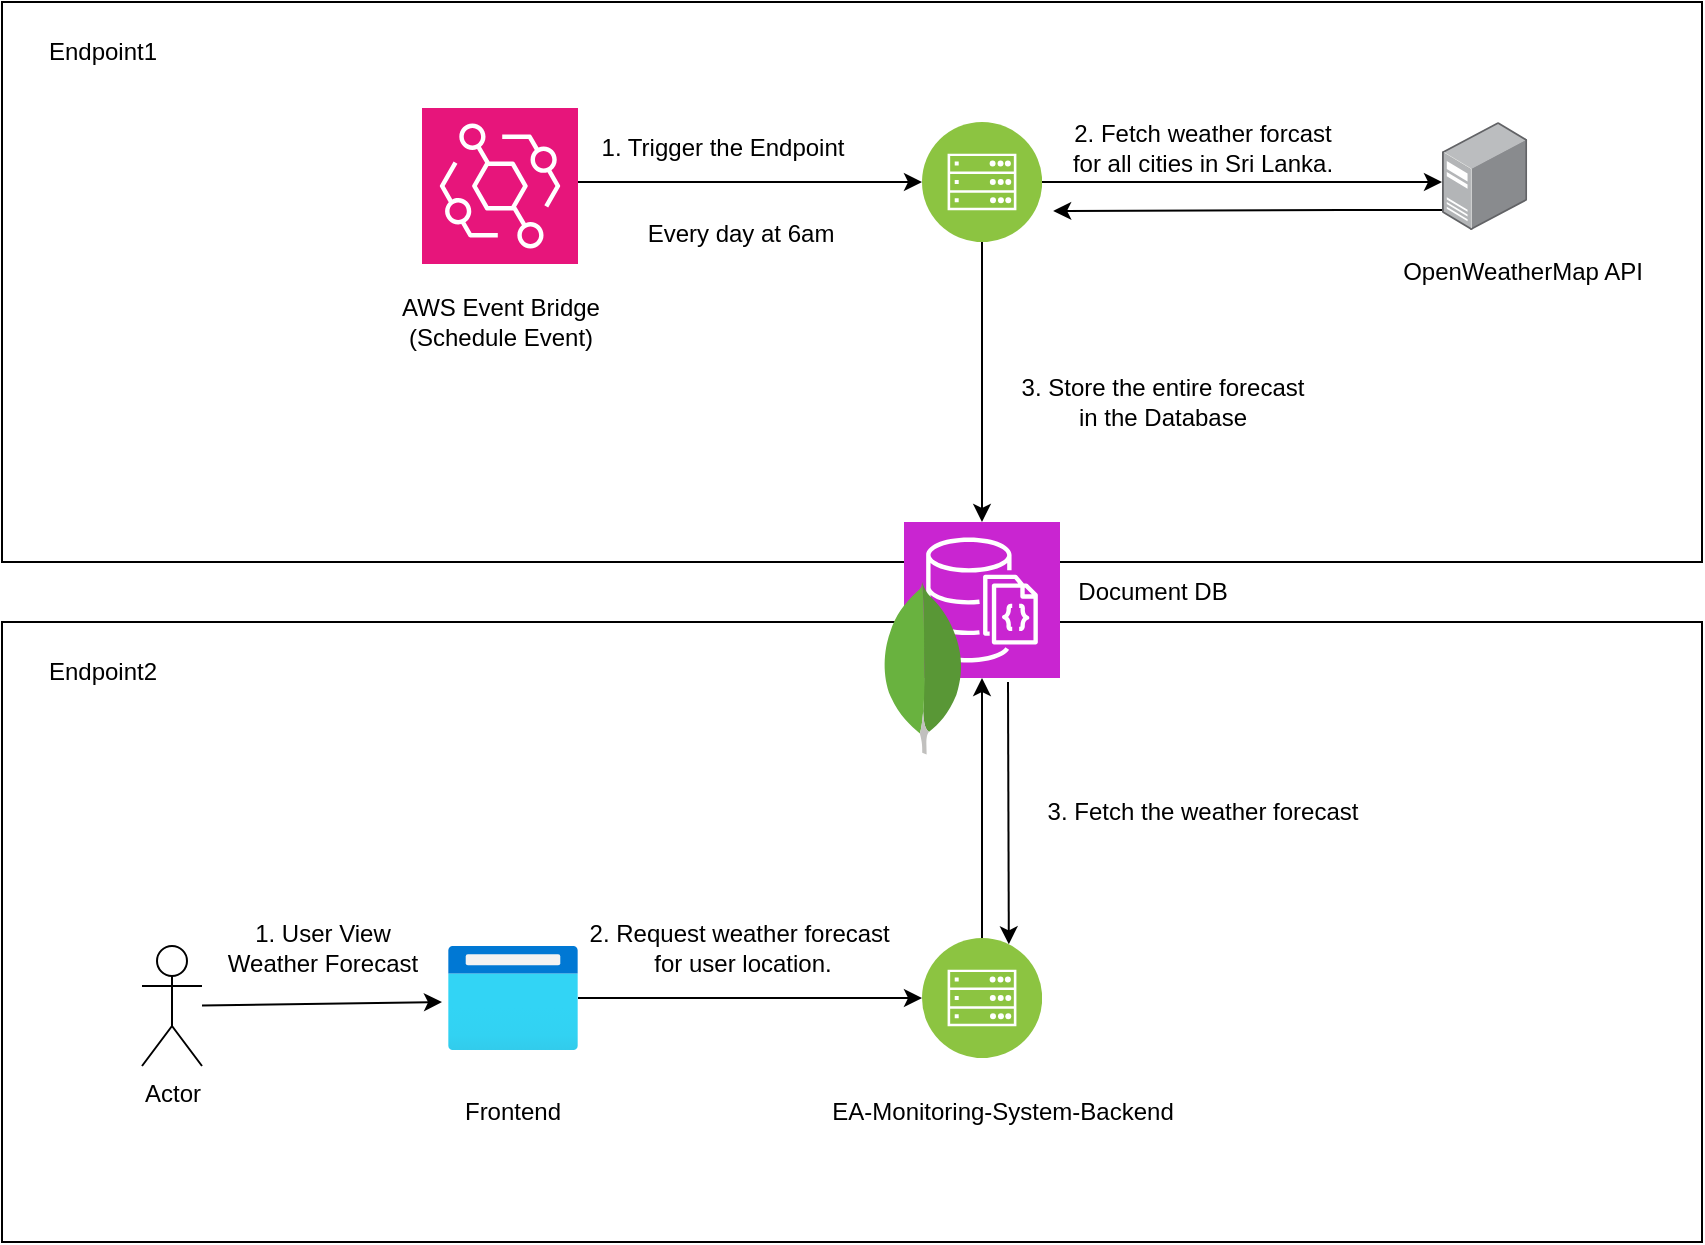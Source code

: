 <mxfile version="23.0.2" type="device">
  <diagram name="Page-1" id="IghGxft5-2v1adS3Pcfe">
    <mxGraphModel dx="1828" dy="507" grid="1" gridSize="10" guides="1" tooltips="1" connect="1" arrows="1" fold="1" page="1" pageScale="1" pageWidth="850" pageHeight="1100" math="0" shadow="0">
      <root>
        <mxCell id="0" />
        <mxCell id="1" parent="0" />
        <mxCell id="Zqi8lVFyl1Y3GN6MV2mj-40" value="" style="rounded=0;whiteSpace=wrap;html=1;" vertex="1" parent="1">
          <mxGeometry x="-170" y="40" width="850" height="280" as="geometry" />
        </mxCell>
        <mxCell id="Zqi8lVFyl1Y3GN6MV2mj-38" value="" style="rounded=0;whiteSpace=wrap;html=1;" vertex="1" parent="1">
          <mxGeometry x="-170" y="350" width="850" height="310" as="geometry" />
        </mxCell>
        <mxCell id="Zqi8lVFyl1Y3GN6MV2mj-6" style="edgeStyle=orthogonalEdgeStyle;rounded=0;orthogonalLoop=1;jettySize=auto;html=1;entryX=1.093;entryY=0.741;entryDx=0;entryDy=0;entryPerimeter=0;" edge="1" parent="1" source="Zqi8lVFyl1Y3GN6MV2mj-1" target="Zqi8lVFyl1Y3GN6MV2mj-3">
          <mxGeometry relative="1" as="geometry">
            <Array as="points">
              <mxPoint x="500" y="144" />
              <mxPoint x="500" y="144" />
            </Array>
          </mxGeometry>
        </mxCell>
        <mxCell id="Zqi8lVFyl1Y3GN6MV2mj-1" value="" style="image;points=[];aspect=fixed;html=1;align=center;shadow=0;dashed=0;image=img/lib/allied_telesis/computer_and_terminals/Server_Desktop.svg;" vertex="1" parent="1">
          <mxGeometry x="550" y="100" width="42.6" height="54" as="geometry" />
        </mxCell>
        <mxCell id="Zqi8lVFyl1Y3GN6MV2mj-2" value="OpenWeatherMap API" style="text;html=1;align=center;verticalAlign=middle;resizable=0;points=[];autosize=1;strokeColor=none;fillColor=none;" vertex="1" parent="1">
          <mxGeometry x="520" y="160" width="140" height="30" as="geometry" />
        </mxCell>
        <mxCell id="Zqi8lVFyl1Y3GN6MV2mj-3" value="" style="image;aspect=fixed;perimeter=ellipsePerimeter;html=1;align=center;shadow=0;dashed=0;fontColor=#4277BB;labelBackgroundColor=default;fontSize=12;spacingTop=3;image=img/lib/ibm/infrastructure/mobile_backend.svg;" vertex="1" parent="1">
          <mxGeometry x="290" y="100" width="60" height="60" as="geometry" />
        </mxCell>
        <mxCell id="Zqi8lVFyl1Y3GN6MV2mj-5" style="edgeStyle=orthogonalEdgeStyle;rounded=0;orthogonalLoop=1;jettySize=auto;html=1;entryX=0;entryY=0.556;entryDx=0;entryDy=0;entryPerimeter=0;" edge="1" parent="1" source="Zqi8lVFyl1Y3GN6MV2mj-3" target="Zqi8lVFyl1Y3GN6MV2mj-1">
          <mxGeometry relative="1" as="geometry" />
        </mxCell>
        <mxCell id="Zqi8lVFyl1Y3GN6MV2mj-7" value="2. Fetch weather forcast &lt;br&gt;for all cities in Sri Lanka." style="text;html=1;align=center;verticalAlign=middle;resizable=0;points=[];autosize=1;strokeColor=none;fillColor=none;" vertex="1" parent="1">
          <mxGeometry x="355" y="93" width="150" height="40" as="geometry" />
        </mxCell>
        <mxCell id="Zqi8lVFyl1Y3GN6MV2mj-10" style="edgeStyle=orthogonalEdgeStyle;rounded=0;orthogonalLoop=1;jettySize=auto;html=1;entryX=0;entryY=0.5;entryDx=0;entryDy=0;" edge="1" parent="1" source="Zqi8lVFyl1Y3GN6MV2mj-8" target="Zqi8lVFyl1Y3GN6MV2mj-3">
          <mxGeometry relative="1" as="geometry">
            <Array as="points">
              <mxPoint x="160" y="130" />
              <mxPoint x="160" y="130" />
            </Array>
          </mxGeometry>
        </mxCell>
        <mxCell id="Zqi8lVFyl1Y3GN6MV2mj-8" value="" style="sketch=0;points=[[0,0,0],[0.25,0,0],[0.5,0,0],[0.75,0,0],[1,0,0],[0,1,0],[0.25,1,0],[0.5,1,0],[0.75,1,0],[1,1,0],[0,0.25,0],[0,0.5,0],[0,0.75,0],[1,0.25,0],[1,0.5,0],[1,0.75,0]];outlineConnect=0;fontColor=#232F3E;fillColor=#E7157B;strokeColor=#ffffff;dashed=0;verticalLabelPosition=bottom;verticalAlign=top;align=center;html=1;fontSize=12;fontStyle=0;aspect=fixed;shape=mxgraph.aws4.resourceIcon;resIcon=mxgraph.aws4.eventbridge;" vertex="1" parent="1">
          <mxGeometry x="40" y="93" width="78" height="78" as="geometry" />
        </mxCell>
        <mxCell id="Zqi8lVFyl1Y3GN6MV2mj-9" value="AWS Event Bridge&lt;br&gt;(Schedule Event)" style="text;html=1;align=center;verticalAlign=middle;resizable=0;points=[];autosize=1;strokeColor=none;fillColor=none;" vertex="1" parent="1">
          <mxGeometry x="19" y="180" width="120" height="40" as="geometry" />
        </mxCell>
        <mxCell id="Zqi8lVFyl1Y3GN6MV2mj-33" style="rounded=0;orthogonalLoop=1;jettySize=auto;html=1;entryX=0.75;entryY=0;entryDx=0;entryDy=0;" edge="1" parent="1" target="Zqi8lVFyl1Y3GN6MV2mj-30">
          <mxGeometry relative="1" as="geometry">
            <mxPoint x="333" y="380" as="sourcePoint" />
          </mxGeometry>
        </mxCell>
        <mxCell id="Zqi8lVFyl1Y3GN6MV2mj-11" value="" style="sketch=0;points=[[0,0,0],[0.25,0,0],[0.5,0,0],[0.75,0,0],[1,0,0],[0,1,0],[0.25,1,0],[0.5,1,0],[0.75,1,0],[1,1,0],[0,0.25,0],[0,0.5,0],[0,0.75,0],[1,0.25,0],[1,0.5,0],[1,0.75,0]];outlineConnect=0;fontColor=#232F3E;fillColor=#C925D1;strokeColor=#ffffff;dashed=0;verticalLabelPosition=bottom;verticalAlign=top;align=center;html=1;fontSize=12;fontStyle=0;aspect=fixed;shape=mxgraph.aws4.resourceIcon;resIcon=mxgraph.aws4.documentdb_with_mongodb_compatibility;" vertex="1" parent="1">
          <mxGeometry x="281" y="300" width="78" height="78" as="geometry" />
        </mxCell>
        <mxCell id="Zqi8lVFyl1Y3GN6MV2mj-12" value="" style="dashed=0;outlineConnect=0;html=1;align=center;labelPosition=center;verticalLabelPosition=bottom;verticalAlign=top;shape=mxgraph.weblogos.mongodb" vertex="1" parent="1">
          <mxGeometry x="270" y="330" width="41.2" height="86.2" as="geometry" />
        </mxCell>
        <mxCell id="Zqi8lVFyl1Y3GN6MV2mj-13" value="Document DB" style="text;html=1;align=center;verticalAlign=middle;resizable=0;points=[];autosize=1;strokeColor=none;fillColor=none;" vertex="1" parent="1">
          <mxGeometry x="355" y="320" width="100" height="30" as="geometry" />
        </mxCell>
        <mxCell id="Zqi8lVFyl1Y3GN6MV2mj-14" value="1. Trigger the Endpoint" style="text;html=1;align=center;verticalAlign=middle;resizable=0;points=[];autosize=1;strokeColor=none;fillColor=none;" vertex="1" parent="1">
          <mxGeometry x="120" y="98" width="140" height="30" as="geometry" />
        </mxCell>
        <mxCell id="Zqi8lVFyl1Y3GN6MV2mj-15" style="edgeStyle=orthogonalEdgeStyle;rounded=0;orthogonalLoop=1;jettySize=auto;html=1;entryX=0.5;entryY=0;entryDx=0;entryDy=0;entryPerimeter=0;" edge="1" parent="1" source="Zqi8lVFyl1Y3GN6MV2mj-3" target="Zqi8lVFyl1Y3GN6MV2mj-11">
          <mxGeometry relative="1" as="geometry" />
        </mxCell>
        <mxCell id="Zqi8lVFyl1Y3GN6MV2mj-16" value="3. Store the entire forecast&lt;br&gt;in the Database" style="text;html=1;align=center;verticalAlign=middle;resizable=0;points=[];autosize=1;strokeColor=none;fillColor=none;" vertex="1" parent="1">
          <mxGeometry x="330" y="220" width="160" height="40" as="geometry" />
        </mxCell>
        <mxCell id="Zqi8lVFyl1Y3GN6MV2mj-24" value="EA-Monitoring-System-Backend" style="text;html=1;align=center;verticalAlign=middle;resizable=0;points=[];autosize=1;strokeColor=none;fillColor=none;" vertex="1" parent="1">
          <mxGeometry x="235" y="580" width="190" height="30" as="geometry" />
        </mxCell>
        <mxCell id="Zqi8lVFyl1Y3GN6MV2mj-25" style="edgeStyle=orthogonalEdgeStyle;rounded=0;orthogonalLoop=1;jettySize=auto;html=1;entryX=0;entryY=0.5;entryDx=0;entryDy=0;" edge="1" parent="1" source="Zqi8lVFyl1Y3GN6MV2mj-26" target="Zqi8lVFyl1Y3GN6MV2mj-30">
          <mxGeometry relative="1" as="geometry">
            <mxPoint x="87.5" y="680" as="targetPoint" />
          </mxGeometry>
        </mxCell>
        <mxCell id="Zqi8lVFyl1Y3GN6MV2mj-26" value="" style="image;aspect=fixed;html=1;points=[];align=center;fontSize=12;image=img/lib/azure2/general/Browser.svg;" vertex="1" parent="1">
          <mxGeometry x="53" y="512" width="65" height="52" as="geometry" />
        </mxCell>
        <mxCell id="Zqi8lVFyl1Y3GN6MV2mj-27" value="Actor" style="shape=umlActor;verticalLabelPosition=bottom;verticalAlign=top;html=1;outlineConnect=0;" vertex="1" parent="1">
          <mxGeometry x="-100" y="512" width="30" height="60" as="geometry" />
        </mxCell>
        <mxCell id="Zqi8lVFyl1Y3GN6MV2mj-28" style="rounded=0;orthogonalLoop=1;jettySize=auto;html=1;" edge="1" parent="1" source="Zqi8lVFyl1Y3GN6MV2mj-27">
          <mxGeometry relative="1" as="geometry">
            <mxPoint x="50" y="540" as="targetPoint" />
          </mxGeometry>
        </mxCell>
        <mxCell id="Zqi8lVFyl1Y3GN6MV2mj-29" value="Frontend" style="text;html=1;align=center;verticalAlign=middle;resizable=0;points=[];autosize=1;strokeColor=none;fillColor=none;" vertex="1" parent="1">
          <mxGeometry x="50" y="580" width="70" height="30" as="geometry" />
        </mxCell>
        <mxCell id="Zqi8lVFyl1Y3GN6MV2mj-30" value="" style="image;aspect=fixed;perimeter=ellipsePerimeter;html=1;align=center;shadow=0;dashed=0;fontColor=#4277BB;labelBackgroundColor=default;fontSize=12;spacingTop=3;image=img/lib/ibm/infrastructure/mobile_backend.svg;" vertex="1" parent="1">
          <mxGeometry x="290" y="508" width="60" height="60" as="geometry" />
        </mxCell>
        <mxCell id="Zqi8lVFyl1Y3GN6MV2mj-32" style="edgeStyle=orthogonalEdgeStyle;rounded=0;orthogonalLoop=1;jettySize=auto;html=1;entryX=0.5;entryY=1;entryDx=0;entryDy=0;entryPerimeter=0;" edge="1" parent="1" source="Zqi8lVFyl1Y3GN6MV2mj-30" target="Zqi8lVFyl1Y3GN6MV2mj-11">
          <mxGeometry relative="1" as="geometry" />
        </mxCell>
        <mxCell id="Zqi8lVFyl1Y3GN6MV2mj-34" value="1. User View&lt;br&gt;Weather Forecast" style="text;html=1;align=center;verticalAlign=middle;resizable=0;points=[];autosize=1;strokeColor=none;fillColor=none;" vertex="1" parent="1">
          <mxGeometry x="-70" y="493" width="120" height="40" as="geometry" />
        </mxCell>
        <mxCell id="Zqi8lVFyl1Y3GN6MV2mj-35" value="2. Request weather forecast&amp;nbsp;&lt;br&gt;for user location." style="text;html=1;align=center;verticalAlign=middle;resizable=0;points=[];autosize=1;strokeColor=none;fillColor=none;" vertex="1" parent="1">
          <mxGeometry x="110" y="493" width="180" height="40" as="geometry" />
        </mxCell>
        <mxCell id="Zqi8lVFyl1Y3GN6MV2mj-36" value="3. Fetch the weather forecast" style="text;html=1;align=center;verticalAlign=middle;resizable=0;points=[];autosize=1;strokeColor=none;fillColor=none;" vertex="1" parent="1">
          <mxGeometry x="340" y="430" width="180" height="30" as="geometry" />
        </mxCell>
        <mxCell id="Zqi8lVFyl1Y3GN6MV2mj-37" value="Every day at 6am" style="text;html=1;align=center;verticalAlign=middle;resizable=0;points=[];autosize=1;strokeColor=none;fillColor=none;" vertex="1" parent="1">
          <mxGeometry x="139" y="141" width="120" height="30" as="geometry" />
        </mxCell>
        <mxCell id="Zqi8lVFyl1Y3GN6MV2mj-41" value="Endpoint1" style="text;html=1;align=center;verticalAlign=middle;resizable=0;points=[];autosize=1;strokeColor=none;fillColor=none;" vertex="1" parent="1">
          <mxGeometry x="-160" y="50" width="80" height="30" as="geometry" />
        </mxCell>
        <mxCell id="Zqi8lVFyl1Y3GN6MV2mj-42" value="Endpoint2" style="text;html=1;align=center;verticalAlign=middle;resizable=0;points=[];autosize=1;strokeColor=none;fillColor=none;" vertex="1" parent="1">
          <mxGeometry x="-160" y="360" width="80" height="30" as="geometry" />
        </mxCell>
      </root>
    </mxGraphModel>
  </diagram>
</mxfile>
